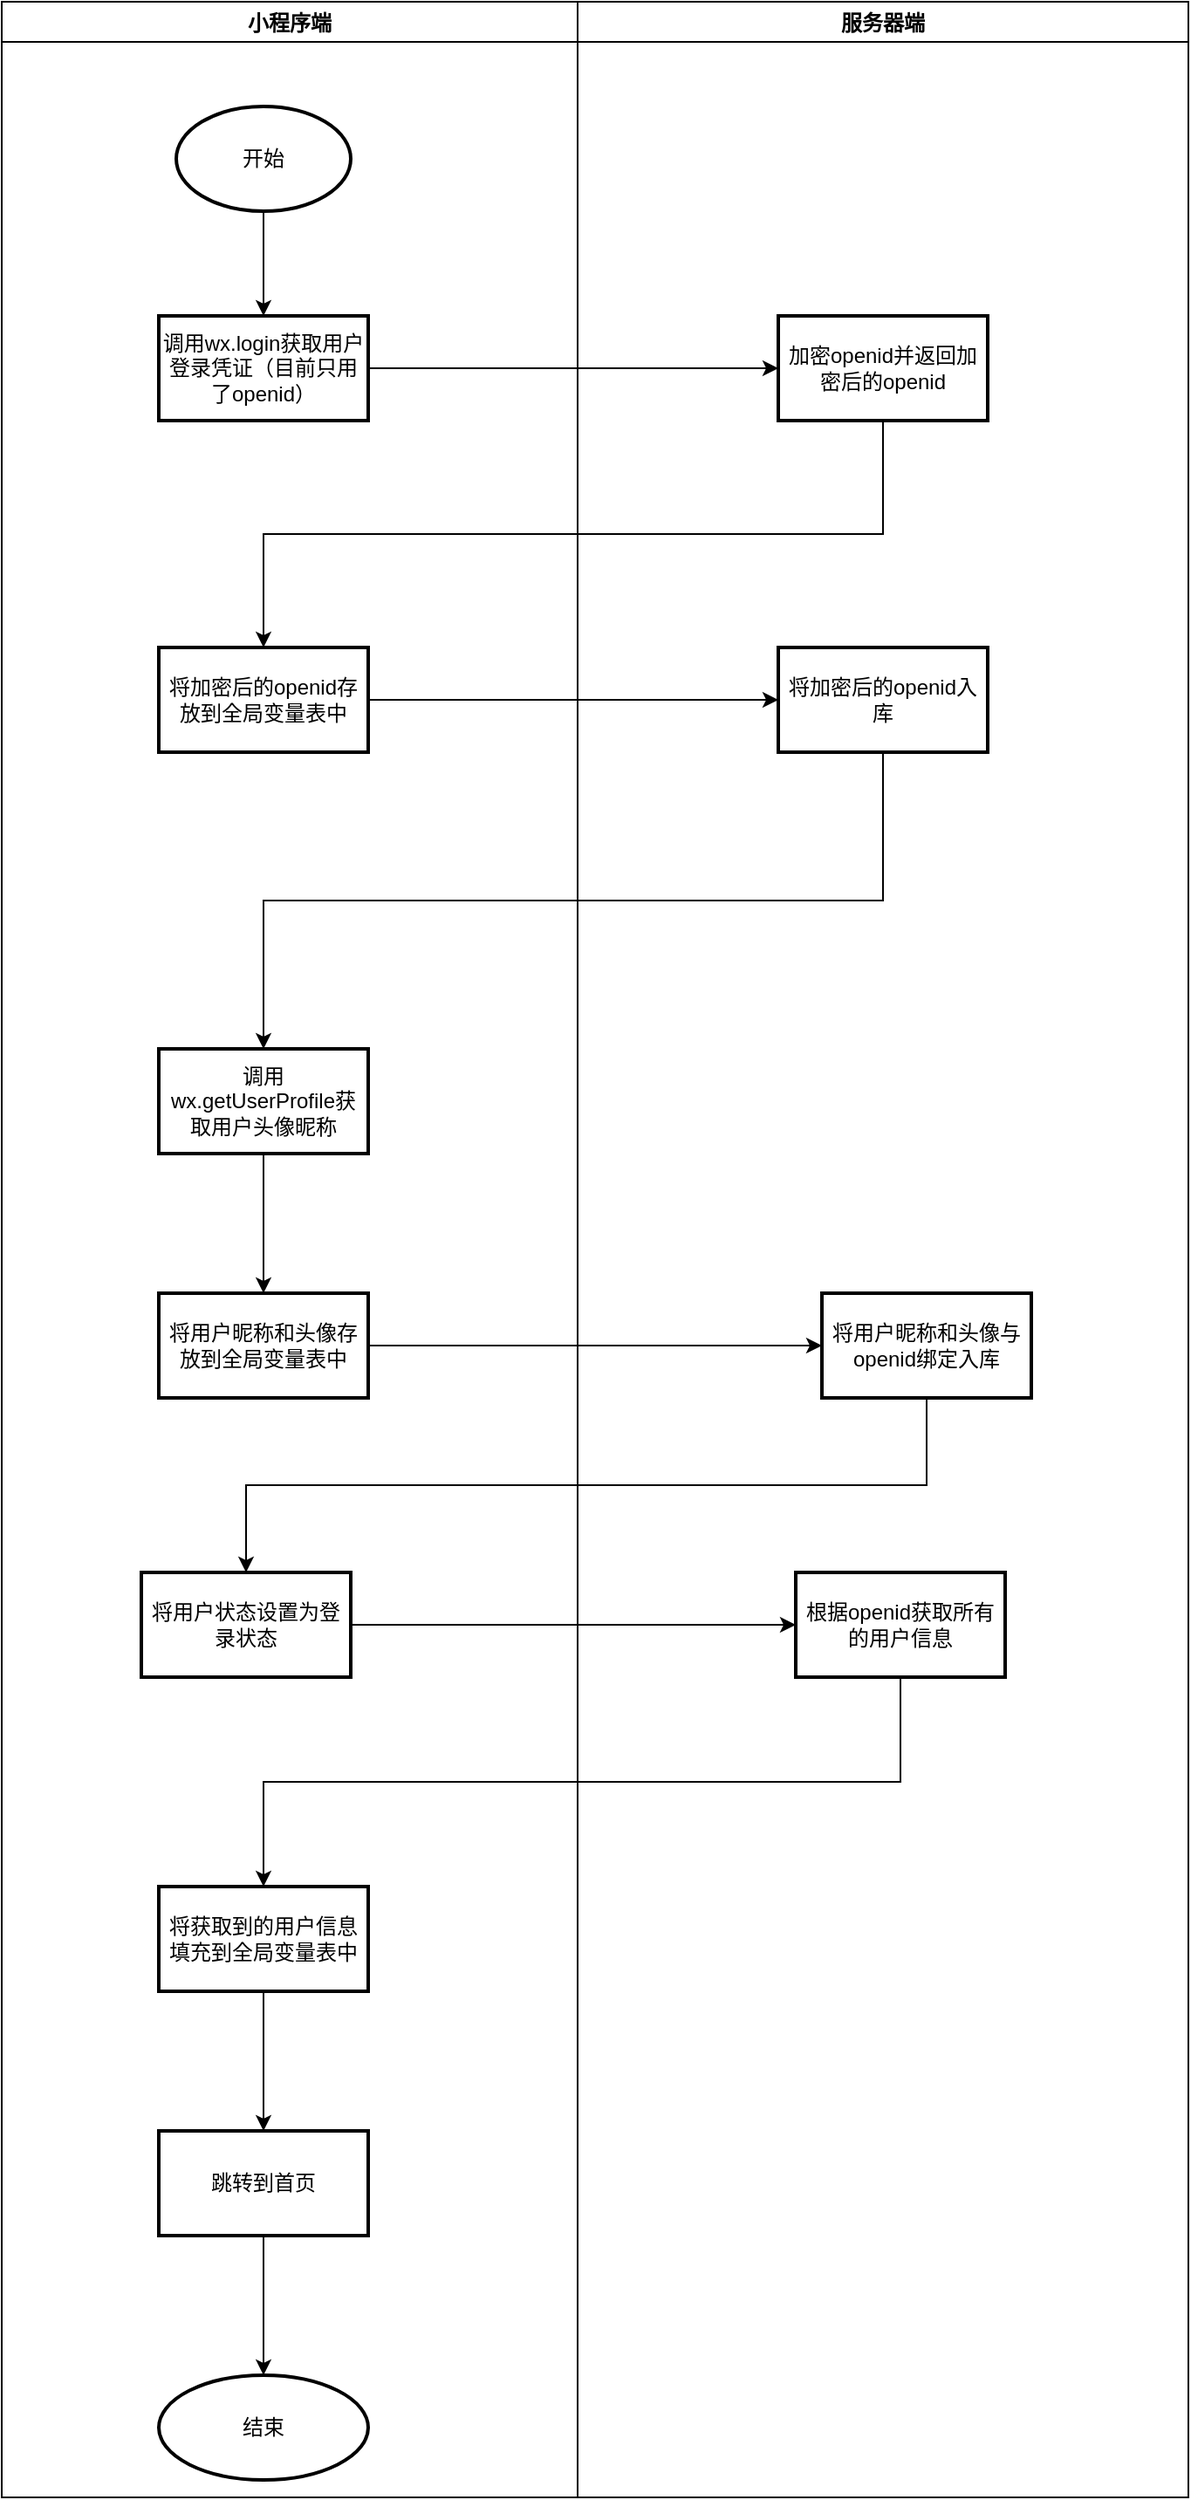 <mxfile version="20.8.16" type="device"><diagram id="g8deoAAtB8c9NgCAcZaA" name="登录功能"><mxGraphModel dx="1306" dy="809" grid="1" gridSize="10" guides="1" tooltips="1" connect="1" arrows="1" fold="1" page="1" pageScale="1" pageWidth="1920" pageHeight="1200" math="0" shadow="0"><root><mxCell id="0"/><mxCell id="1" parent="0"/><mxCell id="NBcY0fcftdYM0Su8f2qv-1" value="小程序端" style="swimlane;" parent="1" vertex="1"><mxGeometry x="225" y="110" width="330" height="1430" as="geometry"/></mxCell><mxCell id="sV8Gqs9wSqru0jsoCSJq-1" value="开始" style="strokeWidth=2;html=1;shape=mxgraph.flowchart.start_1;whiteSpace=wrap;" parent="NBcY0fcftdYM0Su8f2qv-1" vertex="1"><mxGeometry x="100" y="60" width="100" height="60" as="geometry"/></mxCell><mxCell id="sV8Gqs9wSqru0jsoCSJq-11" value="&lt;span&gt;调用wx.login获取用户登录凭证（目前只用了openid）&lt;/span&gt;" style="whiteSpace=wrap;html=1;strokeWidth=2;" parent="NBcY0fcftdYM0Su8f2qv-1" vertex="1"><mxGeometry x="90" y="180" width="120" height="60" as="geometry"/></mxCell><mxCell id="sV8Gqs9wSqru0jsoCSJq-12" value="" style="edgeStyle=orthogonalEdgeStyle;rounded=0;orthogonalLoop=1;jettySize=auto;html=1;" parent="NBcY0fcftdYM0Su8f2qv-1" source="sV8Gqs9wSqru0jsoCSJq-1" edge="1"><mxGeometry relative="1" as="geometry"><mxPoint x="150" y="180" as="targetPoint"/></mxGeometry></mxCell><mxCell id="sV8Gqs9wSqru0jsoCSJq-13" value="将加密后的openid存放到全局变量表中" style="whiteSpace=wrap;html=1;strokeWidth=2;" parent="NBcY0fcftdYM0Su8f2qv-1" vertex="1"><mxGeometry x="90" y="370" width="120" height="60" as="geometry"/></mxCell><mxCell id="sV8Gqs9wSqru0jsoCSJq-17" value="&lt;span&gt;调用wx.getUserProfile获取用户头像昵称&lt;/span&gt;" style="whiteSpace=wrap;html=1;strokeWidth=2;" parent="NBcY0fcftdYM0Su8f2qv-1" vertex="1"><mxGeometry x="90" y="600" width="120" height="60" as="geometry"/></mxCell><mxCell id="sV8Gqs9wSqru0jsoCSJq-22" value="将用户昵称和头像存放到全局变量表中" style="whiteSpace=wrap;html=1;strokeWidth=2;" parent="NBcY0fcftdYM0Su8f2qv-1" vertex="1"><mxGeometry x="90" y="740" width="120" height="60" as="geometry"/></mxCell><mxCell id="sV8Gqs9wSqru0jsoCSJq-23" value="" style="edgeStyle=orthogonalEdgeStyle;rounded=0;orthogonalLoop=1;jettySize=auto;html=1;" parent="NBcY0fcftdYM0Su8f2qv-1" source="sV8Gqs9wSqru0jsoCSJq-17" target="sV8Gqs9wSqru0jsoCSJq-22" edge="1"><mxGeometry relative="1" as="geometry"/></mxCell><mxCell id="sV8Gqs9wSqru0jsoCSJq-26" value="将用户状态设置为登录状态" style="whiteSpace=wrap;html=1;strokeWidth=2;" parent="NBcY0fcftdYM0Su8f2qv-1" vertex="1"><mxGeometry x="80" y="900" width="120" height="60" as="geometry"/></mxCell><mxCell id="sV8Gqs9wSqru0jsoCSJq-30" value="将获取到的用户信息填充到全局变量表中" style="whiteSpace=wrap;html=1;strokeWidth=2;" parent="NBcY0fcftdYM0Su8f2qv-1" vertex="1"><mxGeometry x="90" y="1080" width="120" height="60" as="geometry"/></mxCell><mxCell id="sV8Gqs9wSqru0jsoCSJq-34" value="跳转到首页" style="whiteSpace=wrap;html=1;strokeWidth=2;" parent="NBcY0fcftdYM0Su8f2qv-1" vertex="1"><mxGeometry x="90" y="1220" width="120" height="60" as="geometry"/></mxCell><mxCell id="sV8Gqs9wSqru0jsoCSJq-35" value="" style="edgeStyle=orthogonalEdgeStyle;rounded=0;orthogonalLoop=1;jettySize=auto;html=1;" parent="NBcY0fcftdYM0Su8f2qv-1" source="sV8Gqs9wSqru0jsoCSJq-30" target="sV8Gqs9wSqru0jsoCSJq-34" edge="1"><mxGeometry relative="1" as="geometry"/></mxCell><mxCell id="sV8Gqs9wSqru0jsoCSJq-36" value="结束" style="ellipse;whiteSpace=wrap;html=1;strokeWidth=2;" parent="NBcY0fcftdYM0Su8f2qv-1" vertex="1"><mxGeometry x="90" y="1360" width="120" height="60" as="geometry"/></mxCell><mxCell id="sV8Gqs9wSqru0jsoCSJq-37" value="" style="edgeStyle=orthogonalEdgeStyle;rounded=0;orthogonalLoop=1;jettySize=auto;html=1;" parent="NBcY0fcftdYM0Su8f2qv-1" source="sV8Gqs9wSqru0jsoCSJq-34" target="sV8Gqs9wSqru0jsoCSJq-36" edge="1"><mxGeometry relative="1" as="geometry"/></mxCell><mxCell id="NBcY0fcftdYM0Su8f2qv-2" value="服务器端" style="swimlane;" parent="1" vertex="1"><mxGeometry x="555" y="110" width="350" height="1430" as="geometry"/></mxCell><mxCell id="sV8Gqs9wSqru0jsoCSJq-24" value="将用户昵称和头像与openid绑定入库" style="whiteSpace=wrap;html=1;strokeWidth=2;" parent="NBcY0fcftdYM0Su8f2qv-2" vertex="1"><mxGeometry x="140" y="740" width="120" height="60" as="geometry"/></mxCell><mxCell id="sV8Gqs9wSqru0jsoCSJq-28" value="根据openid获取所有的用户信息" style="whiteSpace=wrap;html=1;strokeWidth=2;" parent="NBcY0fcftdYM0Su8f2qv-2" vertex="1"><mxGeometry x="125" y="900" width="120" height="60" as="geometry"/></mxCell><mxCell id="sV8Gqs9wSqru0jsoCSJq-19" value="加密openid并返回加密后的openid" style="whiteSpace=wrap;html=1;strokeWidth=2;" parent="NBcY0fcftdYM0Su8f2qv-2" vertex="1"><mxGeometry x="115" y="180" width="120" height="60" as="geometry"/></mxCell><mxCell id="sV8Gqs9wSqru0jsoCSJq-15" value="将加密后的openid入库" style="whiteSpace=wrap;html=1;strokeWidth=2;" parent="NBcY0fcftdYM0Su8f2qv-2" vertex="1"><mxGeometry x="115" y="370" width="120" height="60" as="geometry"/></mxCell><mxCell id="sV8Gqs9wSqru0jsoCSJq-21" style="edgeStyle=orthogonalEdgeStyle;rounded=0;orthogonalLoop=1;jettySize=auto;html=1;exitX=0.5;exitY=1;exitDx=0;exitDy=0;entryX=0.5;entryY=0;entryDx=0;entryDy=0;" parent="1" source="sV8Gqs9wSqru0jsoCSJq-19" target="sV8Gqs9wSqru0jsoCSJq-13" edge="1"><mxGeometry relative="1" as="geometry"/></mxCell><mxCell id="sV8Gqs9wSqru0jsoCSJq-20" value="" style="edgeStyle=orthogonalEdgeStyle;rounded=0;orthogonalLoop=1;jettySize=auto;html=1;" parent="1" source="sV8Gqs9wSqru0jsoCSJq-11" target="sV8Gqs9wSqru0jsoCSJq-19" edge="1"><mxGeometry relative="1" as="geometry"/></mxCell><mxCell id="sV8Gqs9wSqru0jsoCSJq-16" value="" style="edgeStyle=orthogonalEdgeStyle;rounded=0;orthogonalLoop=1;jettySize=auto;html=1;" parent="1" source="sV8Gqs9wSqru0jsoCSJq-13" target="sV8Gqs9wSqru0jsoCSJq-15" edge="1"><mxGeometry relative="1" as="geometry"/></mxCell><mxCell id="sV8Gqs9wSqru0jsoCSJq-18" value="" style="edgeStyle=orthogonalEdgeStyle;rounded=0;orthogonalLoop=1;jettySize=auto;html=1;exitX=0.5;exitY=1;exitDx=0;exitDy=0;" parent="1" source="sV8Gqs9wSqru0jsoCSJq-15" target="sV8Gqs9wSqru0jsoCSJq-17" edge="1"><mxGeometry relative="1" as="geometry"/></mxCell><mxCell id="sV8Gqs9wSqru0jsoCSJq-25" value="" style="edgeStyle=orthogonalEdgeStyle;rounded=0;orthogonalLoop=1;jettySize=auto;html=1;entryX=0;entryY=0.5;entryDx=0;entryDy=0;" parent="1" source="sV8Gqs9wSqru0jsoCSJq-22" target="sV8Gqs9wSqru0jsoCSJq-24" edge="1"><mxGeometry relative="1" as="geometry"/></mxCell><mxCell id="sV8Gqs9wSqru0jsoCSJq-33" style="edgeStyle=orthogonalEdgeStyle;rounded=0;orthogonalLoop=1;jettySize=auto;html=1;exitX=0.5;exitY=1;exitDx=0;exitDy=0;entryX=0.5;entryY=0;entryDx=0;entryDy=0;" parent="1" source="sV8Gqs9wSqru0jsoCSJq-24" target="sV8Gqs9wSqru0jsoCSJq-26" edge="1"><mxGeometry relative="1" as="geometry"/></mxCell><mxCell id="sV8Gqs9wSqru0jsoCSJq-29" value="" style="edgeStyle=orthogonalEdgeStyle;rounded=0;orthogonalLoop=1;jettySize=auto;html=1;" parent="1" source="sV8Gqs9wSqru0jsoCSJq-26" target="sV8Gqs9wSqru0jsoCSJq-28" edge="1"><mxGeometry relative="1" as="geometry"/></mxCell><mxCell id="NBcY0fcftdYM0Su8f2qv-7" style="edgeStyle=orthogonalEdgeStyle;rounded=0;orthogonalLoop=1;jettySize=auto;html=1;exitX=0.5;exitY=1;exitDx=0;exitDy=0;entryX=0.5;entryY=0;entryDx=0;entryDy=0;" parent="1" source="sV8Gqs9wSqru0jsoCSJq-28" target="sV8Gqs9wSqru0jsoCSJq-30" edge="1"><mxGeometry relative="1" as="geometry"/></mxCell></root></mxGraphModel></diagram></mxfile>